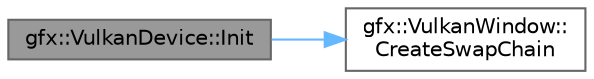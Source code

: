 digraph "gfx::VulkanDevice::Init"
{
 // LATEX_PDF_SIZE
  bgcolor="transparent";
  edge [fontname=Helvetica,fontsize=10,labelfontname=Helvetica,labelfontsize=10];
  node [fontname=Helvetica,fontsize=10,shape=box,height=0.2,width=0.4];
  rankdir="LR";
  Node1 [id="Node000001",label="gfx::VulkanDevice::Init",height=0.2,width=0.4,color="gray40", fillcolor="grey60", style="filled", fontcolor="black",tooltip="Initializes the GPU device."];
  Node1 -> Node2 [id="edge1_Node000001_Node000002",color="steelblue1",style="solid",tooltip=" "];
  Node2 [id="Node000002",label="gfx::VulkanWindow::\lCreateSwapChain",height=0.2,width=0.4,color="grey40", fillcolor="white", style="filled",URL="$classgfx_1_1_vulkan_window.html#ac3d7dad9438f69bc6ef4d89ecab000fd",tooltip="Creates the swap chain for rendering."];
}
